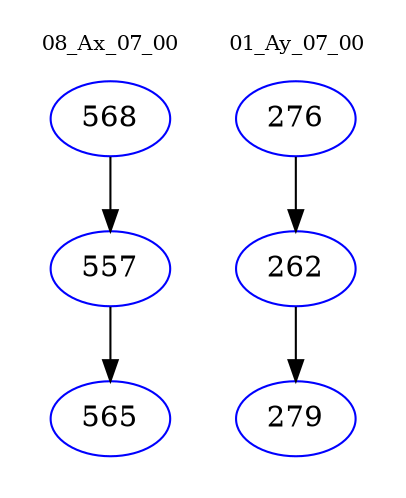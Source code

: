digraph{
subgraph cluster_0 {
color = white
label = "08_Ax_07_00";
fontsize=10;
T0_568 [label="568", color="blue"]
T0_568 -> T0_557 [color="black"]
T0_557 [label="557", color="blue"]
T0_557 -> T0_565 [color="black"]
T0_565 [label="565", color="blue"]
}
subgraph cluster_1 {
color = white
label = "01_Ay_07_00";
fontsize=10;
T1_276 [label="276", color="blue"]
T1_276 -> T1_262 [color="black"]
T1_262 [label="262", color="blue"]
T1_262 -> T1_279 [color="black"]
T1_279 [label="279", color="blue"]
}
}
